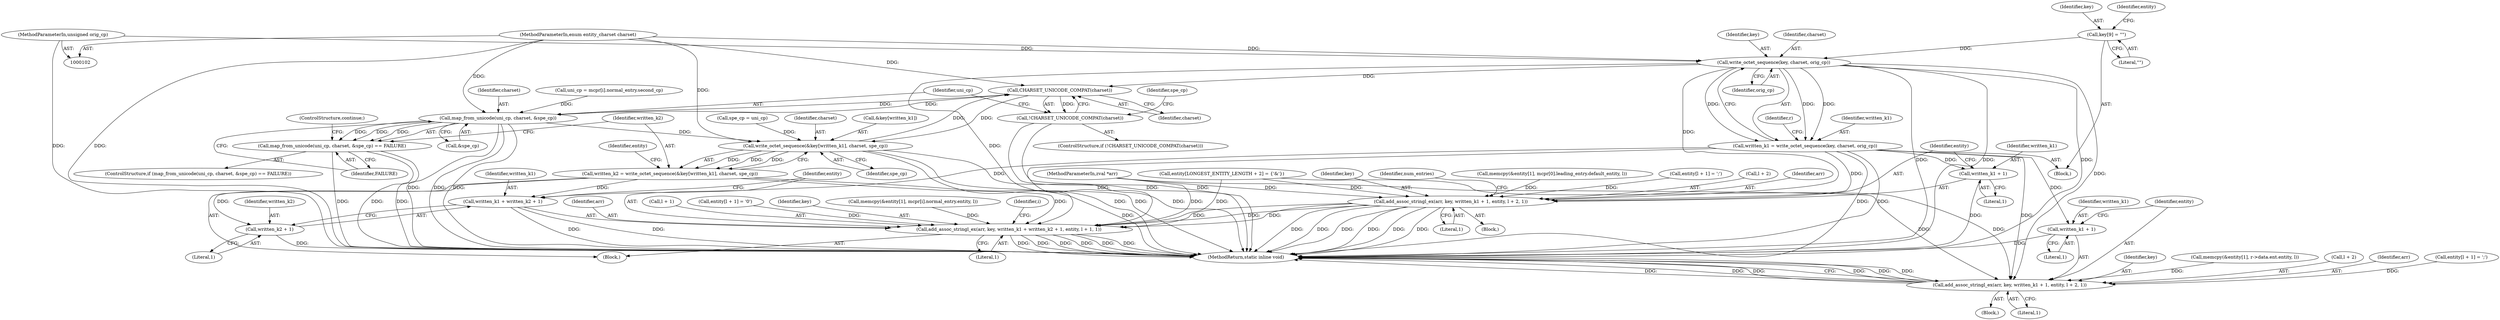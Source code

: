 digraph "0_php-src_0da8b8b801f9276359262f1ef8274c7812d3dfda?w=1_12@API" {
"1000118" [label="(Call,write_octet_sequence(key, charset, orig_cp))"];
"1000109" [label="(Call,key[9] = \"\")"];
"1000105" [label="(MethodParameterIn,enum entity_charset charset)"];
"1000104" [label="(MethodParameterIn,unsigned orig_cp)"];
"1000116" [label="(Call,written_k1 = write_octet_sequence(key, charset, orig_cp))"];
"1000158" [label="(Call,add_assoc_stringl_ex(arr, key, written_k1 + 1, entity, l + 2, 1))"];
"1000161" [label="(Call,written_k1 + 1)"];
"1000222" [label="(Call,add_assoc_stringl_ex(arr, key, written_k1 + 1, entity, l + 2, 1))"];
"1000329" [label="(Call,add_assoc_stringl_ex(arr, key, written_k1 + written_k2 + 1, entity, l + 1, 1))"];
"1000225" [label="(Call,written_k1 + 1)"];
"1000332" [label="(Call,written_k1 + written_k2 + 1)"];
"1000276" [label="(Call,CHARSET_UNICODE_COMPAT(charset))"];
"1000275" [label="(Call,!CHARSET_UNICODE_COMPAT(charset))"];
"1000281" [label="(Call,map_from_unicode(uni_cp, charset, &spe_cp))"];
"1000280" [label="(Call,map_from_unicode(uni_cp, charset, &spe_cp) == FAILURE)"];
"1000295" [label="(Call,write_octet_sequence(&key[written_k1], charset, spe_cp))"];
"1000293" [label="(Call,written_k2 = write_octet_sequence(&key[written_k1], charset, spe_cp))"];
"1000334" [label="(Call,written_k2 + 1)"];
"1000251" [label="(Block,)"];
"1000160" [label="(Identifier,key)"];
"1000300" [label="(Identifier,charset)"];
"1000119" [label="(Identifier,key)"];
"1000224" [label="(Identifier,key)"];
"1000104" [label="(MethodParameterIn,unsigned orig_cp)"];
"1000138" [label="(Call,memcpy(&entity[1], r->data.ent.entity, l))"];
"1000274" [label="(ControlStructure,if (!CHARSET_UNICODE_COMPAT(charset)))"];
"1000295" [label="(Call,write_octet_sequence(&key[written_k1], charset, spe_cp))"];
"1000116" [label="(Call,written_k1 = write_octet_sequence(key, charset, orig_cp))"];
"1000158" [label="(Call,add_assoc_stringl_ex(arr, key, written_k1 + 1, entity, l + 2, 1))"];
"1000111" [label="(Literal,\"\")"];
"1000163" [label="(Literal,1)"];
"1000191" [label="(Block,)"];
"1000225" [label="(Call,written_k1 + 1)"];
"1000202" [label="(Call,memcpy(&entity[1], mcpr[0].leading_entry.default_entity, l))"];
"1000161" [label="(Call,written_k1 + 1)"];
"1000215" [label="(Call,entity[l + 1] = ';')"];
"1000331" [label="(Identifier,key)"];
"1000302" [label="(Call,memcpy(&entity[1], mcpr[i].normal_entry.entity, l))"];
"1000127" [label="(Block,)"];
"1000162" [label="(Identifier,written_k1)"];
"1000250" [label="(Identifier,i)"];
"1000279" [label="(ControlStructure,if (map_from_unicode(uni_cp, charset, &spe_cp) == FAILURE))"];
"1000294" [label="(Identifier,written_k2)"];
"1000280" [label="(Call,map_from_unicode(uni_cp, charset, &spe_cp) == FAILURE)"];
"1000277" [label="(Identifier,charset)"];
"1000232" [label="(Literal,1)"];
"1000286" [label="(Identifier,FAILURE)"];
"1000109" [label="(Call,key[9] = \"\")"];
"1000107" [label="(Block,)"];
"1000125" [label="(Identifier,r)"];
"1000229" [label="(Call,l + 2)"];
"1000334" [label="(Call,written_k2 + 1)"];
"1000291" [label="(Identifier,spe_cp)"];
"1000165" [label="(Call,l + 2)"];
"1000168" [label="(Literal,1)"];
"1000256" [label="(Call,uni_cp = mcpr[i].normal_entry.second_cp)"];
"1000296" [label="(Call,&key[written_k1])"];
"1000275" [label="(Call,!CHARSET_UNICODE_COMPAT(charset))"];
"1000281" [label="(Call,map_from_unicode(uni_cp, charset, &spe_cp))"];
"1000283" [label="(Identifier,charset)"];
"1000293" [label="(Call,written_k2 = write_octet_sequence(&key[written_k1], charset, spe_cp))"];
"1000330" [label="(Identifier,arr)"];
"1000338" [label="(Call,l + 1)"];
"1000329" [label="(Call,add_assoc_stringl_ex(arr, key, written_k1 + written_k2 + 1, entity, l + 1, 1))"];
"1000322" [label="(Call,entity[l + 1] = '\0')"];
"1000159" [label="(Identifier,arr)"];
"1000290" [label="(Call,spe_cp = uni_cp)"];
"1000282" [label="(Identifier,uni_cp)"];
"1000121" [label="(Identifier,orig_cp)"];
"1000110" [label="(Identifier,key)"];
"1000164" [label="(Identifier,entity)"];
"1000305" [label="(Identifier,entity)"];
"1000222" [label="(Call,add_assoc_stringl_ex(arr, key, written_k1 + 1, entity, l + 2, 1))"];
"1000113" [label="(Call,entity[LONGEST_ENTITY_LENGTH + 2] = {'&'})"];
"1000341" [label="(Literal,1)"];
"1000301" [label="(Identifier,spe_cp)"];
"1000114" [label="(Identifier,entity)"];
"1000284" [label="(Call,&spe_cp)"];
"1000227" [label="(Literal,1)"];
"1000151" [label="(Call,entity[l + 1] = ';')"];
"1000337" [label="(Identifier,entity)"];
"1000287" [label="(ControlStructure,continue;)"];
"1000335" [label="(Identifier,written_k2)"];
"1000223" [label="(Identifier,arr)"];
"1000105" [label="(MethodParameterIn,enum entity_charset charset)"];
"1000120" [label="(Identifier,charset)"];
"1000336" [label="(Literal,1)"];
"1000332" [label="(Call,written_k1 + written_k2 + 1)"];
"1000276" [label="(Call,CHARSET_UNICODE_COMPAT(charset))"];
"1000106" [label="(MethodParameterIn,zval *arr)"];
"1000118" [label="(Call,write_octet_sequence(key, charset, orig_cp))"];
"1000228" [label="(Identifier,entity)"];
"1000226" [label="(Identifier,written_k1)"];
"1000333" [label="(Identifier,written_k1)"];
"1000342" [label="(MethodReturn,static inline void)"];
"1000234" [label="(Identifier,num_entries)"];
"1000117" [label="(Identifier,written_k1)"];
"1000118" -> "1000116"  [label="AST: "];
"1000118" -> "1000121"  [label="CFG: "];
"1000119" -> "1000118"  [label="AST: "];
"1000120" -> "1000118"  [label="AST: "];
"1000121" -> "1000118"  [label="AST: "];
"1000116" -> "1000118"  [label="CFG: "];
"1000118" -> "1000342"  [label="DDG: "];
"1000118" -> "1000342"  [label="DDG: "];
"1000118" -> "1000342"  [label="DDG: "];
"1000118" -> "1000116"  [label="DDG: "];
"1000118" -> "1000116"  [label="DDG: "];
"1000118" -> "1000116"  [label="DDG: "];
"1000109" -> "1000118"  [label="DDG: "];
"1000105" -> "1000118"  [label="DDG: "];
"1000104" -> "1000118"  [label="DDG: "];
"1000118" -> "1000158"  [label="DDG: "];
"1000118" -> "1000222"  [label="DDG: "];
"1000118" -> "1000276"  [label="DDG: "];
"1000118" -> "1000329"  [label="DDG: "];
"1000109" -> "1000107"  [label="AST: "];
"1000109" -> "1000111"  [label="CFG: "];
"1000110" -> "1000109"  [label="AST: "];
"1000111" -> "1000109"  [label="AST: "];
"1000114" -> "1000109"  [label="CFG: "];
"1000105" -> "1000102"  [label="AST: "];
"1000105" -> "1000342"  [label="DDG: "];
"1000105" -> "1000276"  [label="DDG: "];
"1000105" -> "1000281"  [label="DDG: "];
"1000105" -> "1000295"  [label="DDG: "];
"1000104" -> "1000102"  [label="AST: "];
"1000104" -> "1000342"  [label="DDG: "];
"1000116" -> "1000107"  [label="AST: "];
"1000117" -> "1000116"  [label="AST: "];
"1000125" -> "1000116"  [label="CFG: "];
"1000116" -> "1000342"  [label="DDG: "];
"1000116" -> "1000342"  [label="DDG: "];
"1000116" -> "1000158"  [label="DDG: "];
"1000116" -> "1000161"  [label="DDG: "];
"1000116" -> "1000222"  [label="DDG: "];
"1000116" -> "1000225"  [label="DDG: "];
"1000116" -> "1000329"  [label="DDG: "];
"1000116" -> "1000332"  [label="DDG: "];
"1000158" -> "1000127"  [label="AST: "];
"1000158" -> "1000168"  [label="CFG: "];
"1000159" -> "1000158"  [label="AST: "];
"1000160" -> "1000158"  [label="AST: "];
"1000161" -> "1000158"  [label="AST: "];
"1000164" -> "1000158"  [label="AST: "];
"1000165" -> "1000158"  [label="AST: "];
"1000168" -> "1000158"  [label="AST: "];
"1000342" -> "1000158"  [label="CFG: "];
"1000158" -> "1000342"  [label="DDG: "];
"1000158" -> "1000342"  [label="DDG: "];
"1000158" -> "1000342"  [label="DDG: "];
"1000158" -> "1000342"  [label="DDG: "];
"1000158" -> "1000342"  [label="DDG: "];
"1000158" -> "1000342"  [label="DDG: "];
"1000106" -> "1000158"  [label="DDG: "];
"1000113" -> "1000158"  [label="DDG: "];
"1000151" -> "1000158"  [label="DDG: "];
"1000138" -> "1000158"  [label="DDG: "];
"1000161" -> "1000163"  [label="CFG: "];
"1000162" -> "1000161"  [label="AST: "];
"1000163" -> "1000161"  [label="AST: "];
"1000164" -> "1000161"  [label="CFG: "];
"1000161" -> "1000342"  [label="DDG: "];
"1000222" -> "1000191"  [label="AST: "];
"1000222" -> "1000232"  [label="CFG: "];
"1000223" -> "1000222"  [label="AST: "];
"1000224" -> "1000222"  [label="AST: "];
"1000225" -> "1000222"  [label="AST: "];
"1000228" -> "1000222"  [label="AST: "];
"1000229" -> "1000222"  [label="AST: "];
"1000232" -> "1000222"  [label="AST: "];
"1000234" -> "1000222"  [label="CFG: "];
"1000222" -> "1000342"  [label="DDG: "];
"1000222" -> "1000342"  [label="DDG: "];
"1000222" -> "1000342"  [label="DDG: "];
"1000222" -> "1000342"  [label="DDG: "];
"1000222" -> "1000342"  [label="DDG: "];
"1000222" -> "1000342"  [label="DDG: "];
"1000106" -> "1000222"  [label="DDG: "];
"1000215" -> "1000222"  [label="DDG: "];
"1000113" -> "1000222"  [label="DDG: "];
"1000202" -> "1000222"  [label="DDG: "];
"1000222" -> "1000329"  [label="DDG: "];
"1000222" -> "1000329"  [label="DDG: "];
"1000222" -> "1000329"  [label="DDG: "];
"1000329" -> "1000251"  [label="AST: "];
"1000329" -> "1000341"  [label="CFG: "];
"1000330" -> "1000329"  [label="AST: "];
"1000331" -> "1000329"  [label="AST: "];
"1000332" -> "1000329"  [label="AST: "];
"1000337" -> "1000329"  [label="AST: "];
"1000338" -> "1000329"  [label="AST: "];
"1000341" -> "1000329"  [label="AST: "];
"1000250" -> "1000329"  [label="CFG: "];
"1000329" -> "1000342"  [label="DDG: "];
"1000329" -> "1000342"  [label="DDG: "];
"1000329" -> "1000342"  [label="DDG: "];
"1000329" -> "1000342"  [label="DDG: "];
"1000329" -> "1000342"  [label="DDG: "];
"1000329" -> "1000342"  [label="DDG: "];
"1000106" -> "1000329"  [label="DDG: "];
"1000293" -> "1000329"  [label="DDG: "];
"1000322" -> "1000329"  [label="DDG: "];
"1000113" -> "1000329"  [label="DDG: "];
"1000302" -> "1000329"  [label="DDG: "];
"1000225" -> "1000227"  [label="CFG: "];
"1000226" -> "1000225"  [label="AST: "];
"1000227" -> "1000225"  [label="AST: "];
"1000228" -> "1000225"  [label="CFG: "];
"1000225" -> "1000342"  [label="DDG: "];
"1000332" -> "1000334"  [label="CFG: "];
"1000333" -> "1000332"  [label="AST: "];
"1000334" -> "1000332"  [label="AST: "];
"1000337" -> "1000332"  [label="CFG: "];
"1000332" -> "1000342"  [label="DDG: "];
"1000332" -> "1000342"  [label="DDG: "];
"1000293" -> "1000332"  [label="DDG: "];
"1000276" -> "1000275"  [label="AST: "];
"1000276" -> "1000277"  [label="CFG: "];
"1000277" -> "1000276"  [label="AST: "];
"1000275" -> "1000276"  [label="CFG: "];
"1000276" -> "1000275"  [label="DDG: "];
"1000295" -> "1000276"  [label="DDG: "];
"1000281" -> "1000276"  [label="DDG: "];
"1000276" -> "1000281"  [label="DDG: "];
"1000276" -> "1000295"  [label="DDG: "];
"1000275" -> "1000274"  [label="AST: "];
"1000282" -> "1000275"  [label="CFG: "];
"1000291" -> "1000275"  [label="CFG: "];
"1000275" -> "1000342"  [label="DDG: "];
"1000275" -> "1000342"  [label="DDG: "];
"1000281" -> "1000280"  [label="AST: "];
"1000281" -> "1000284"  [label="CFG: "];
"1000282" -> "1000281"  [label="AST: "];
"1000283" -> "1000281"  [label="AST: "];
"1000284" -> "1000281"  [label="AST: "];
"1000286" -> "1000281"  [label="CFG: "];
"1000281" -> "1000342"  [label="DDG: "];
"1000281" -> "1000342"  [label="DDG: "];
"1000281" -> "1000342"  [label="DDG: "];
"1000281" -> "1000280"  [label="DDG: "];
"1000281" -> "1000280"  [label="DDG: "];
"1000281" -> "1000280"  [label="DDG: "];
"1000256" -> "1000281"  [label="DDG: "];
"1000281" -> "1000295"  [label="DDG: "];
"1000280" -> "1000279"  [label="AST: "];
"1000280" -> "1000286"  [label="CFG: "];
"1000286" -> "1000280"  [label="AST: "];
"1000287" -> "1000280"  [label="CFG: "];
"1000294" -> "1000280"  [label="CFG: "];
"1000280" -> "1000342"  [label="DDG: "];
"1000280" -> "1000342"  [label="DDG: "];
"1000280" -> "1000342"  [label="DDG: "];
"1000295" -> "1000293"  [label="AST: "];
"1000295" -> "1000301"  [label="CFG: "];
"1000296" -> "1000295"  [label="AST: "];
"1000300" -> "1000295"  [label="AST: "];
"1000301" -> "1000295"  [label="AST: "];
"1000293" -> "1000295"  [label="CFG: "];
"1000295" -> "1000342"  [label="DDG: "];
"1000295" -> "1000342"  [label="DDG: "];
"1000295" -> "1000342"  [label="DDG: "];
"1000295" -> "1000293"  [label="DDG: "];
"1000295" -> "1000293"  [label="DDG: "];
"1000295" -> "1000293"  [label="DDG: "];
"1000290" -> "1000295"  [label="DDG: "];
"1000293" -> "1000251"  [label="AST: "];
"1000294" -> "1000293"  [label="AST: "];
"1000305" -> "1000293"  [label="CFG: "];
"1000293" -> "1000342"  [label="DDG: "];
"1000293" -> "1000334"  [label="DDG: "];
"1000334" -> "1000336"  [label="CFG: "];
"1000335" -> "1000334"  [label="AST: "];
"1000336" -> "1000334"  [label="AST: "];
"1000334" -> "1000342"  [label="DDG: "];
}
